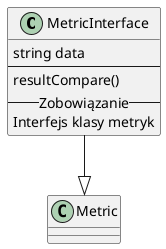 @startuml
class MetricInterface {
    string data
--
    resultCompare()
-- Zobowiązanie --
Interfejs klasy metryk
}

MetricInterface --|> Metric
@enduml
